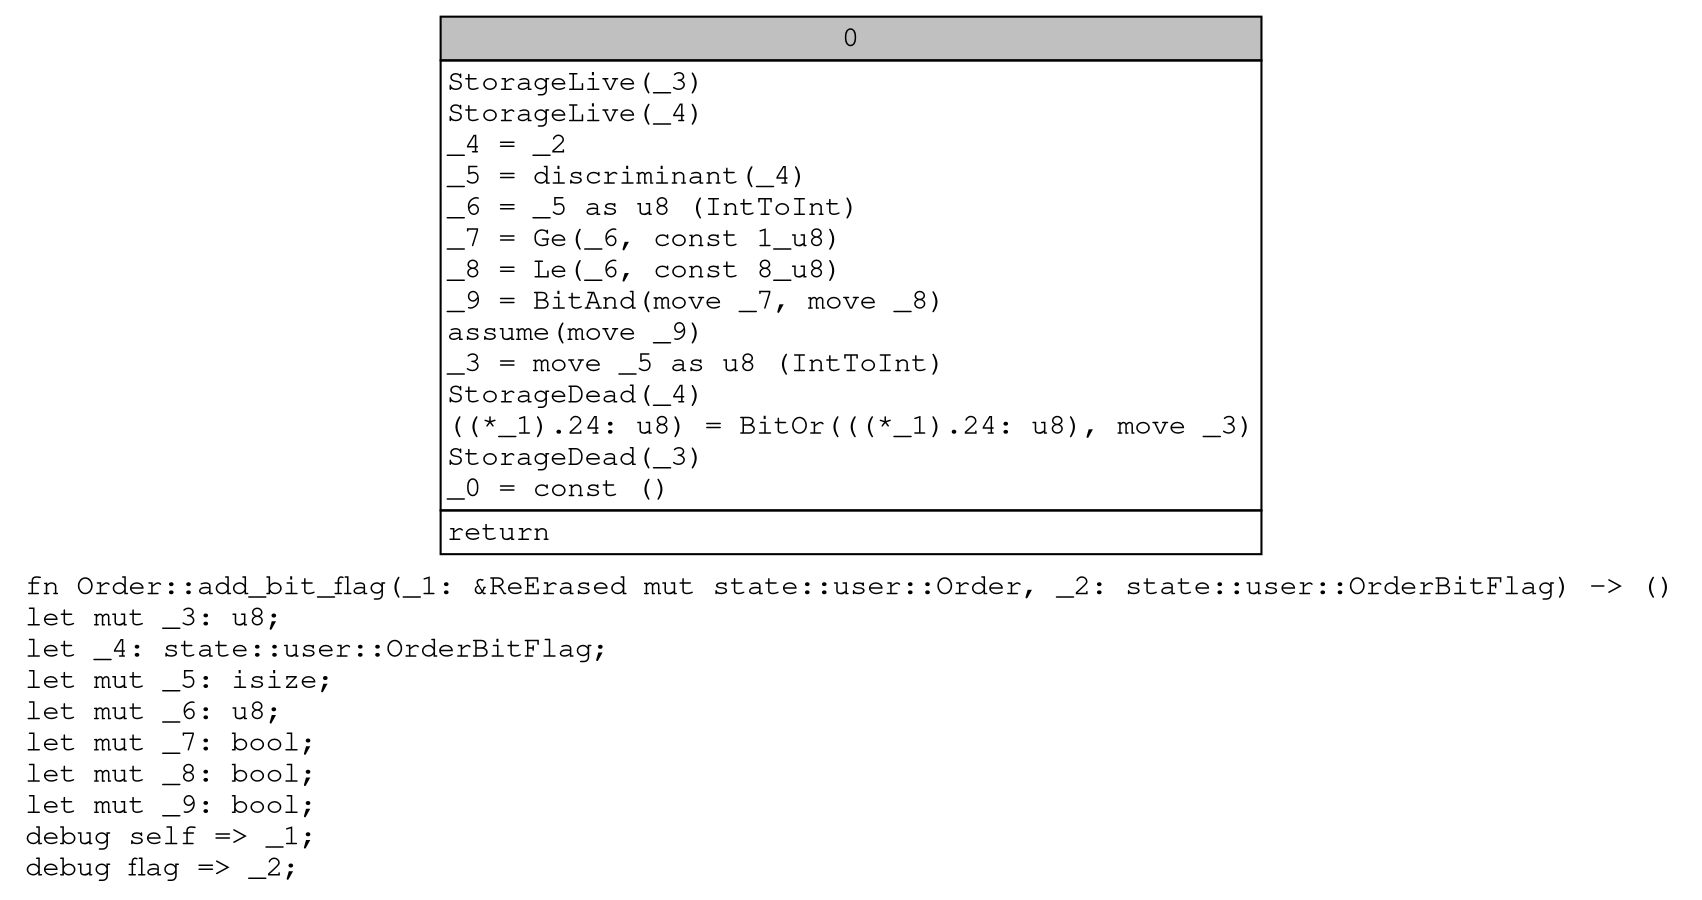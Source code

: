 digraph Mir_0_4395 {
    graph [fontname="Courier, monospace"];
    node [fontname="Courier, monospace"];
    edge [fontname="Courier, monospace"];
    label=<fn Order::add_bit_flag(_1: &amp;ReErased mut state::user::Order, _2: state::user::OrderBitFlag) -&gt; ()<br align="left"/>let mut _3: u8;<br align="left"/>let _4: state::user::OrderBitFlag;<br align="left"/>let mut _5: isize;<br align="left"/>let mut _6: u8;<br align="left"/>let mut _7: bool;<br align="left"/>let mut _8: bool;<br align="left"/>let mut _9: bool;<br align="left"/>debug self =&gt; _1;<br align="left"/>debug flag =&gt; _2;<br align="left"/>>;
    bb0__0_4395 [shape="none", label=<<table border="0" cellborder="1" cellspacing="0"><tr><td bgcolor="gray" align="center" colspan="1">0</td></tr><tr><td align="left" balign="left">StorageLive(_3)<br/>StorageLive(_4)<br/>_4 = _2<br/>_5 = discriminant(_4)<br/>_6 = _5 as u8 (IntToInt)<br/>_7 = Ge(_6, const 1_u8)<br/>_8 = Le(_6, const 8_u8)<br/>_9 = BitAnd(move _7, move _8)<br/>assume(move _9)<br/>_3 = move _5 as u8 (IntToInt)<br/>StorageDead(_4)<br/>((*_1).24: u8) = BitOr(((*_1).24: u8), move _3)<br/>StorageDead(_3)<br/>_0 = const ()<br/></td></tr><tr><td align="left">return</td></tr></table>>];
}
